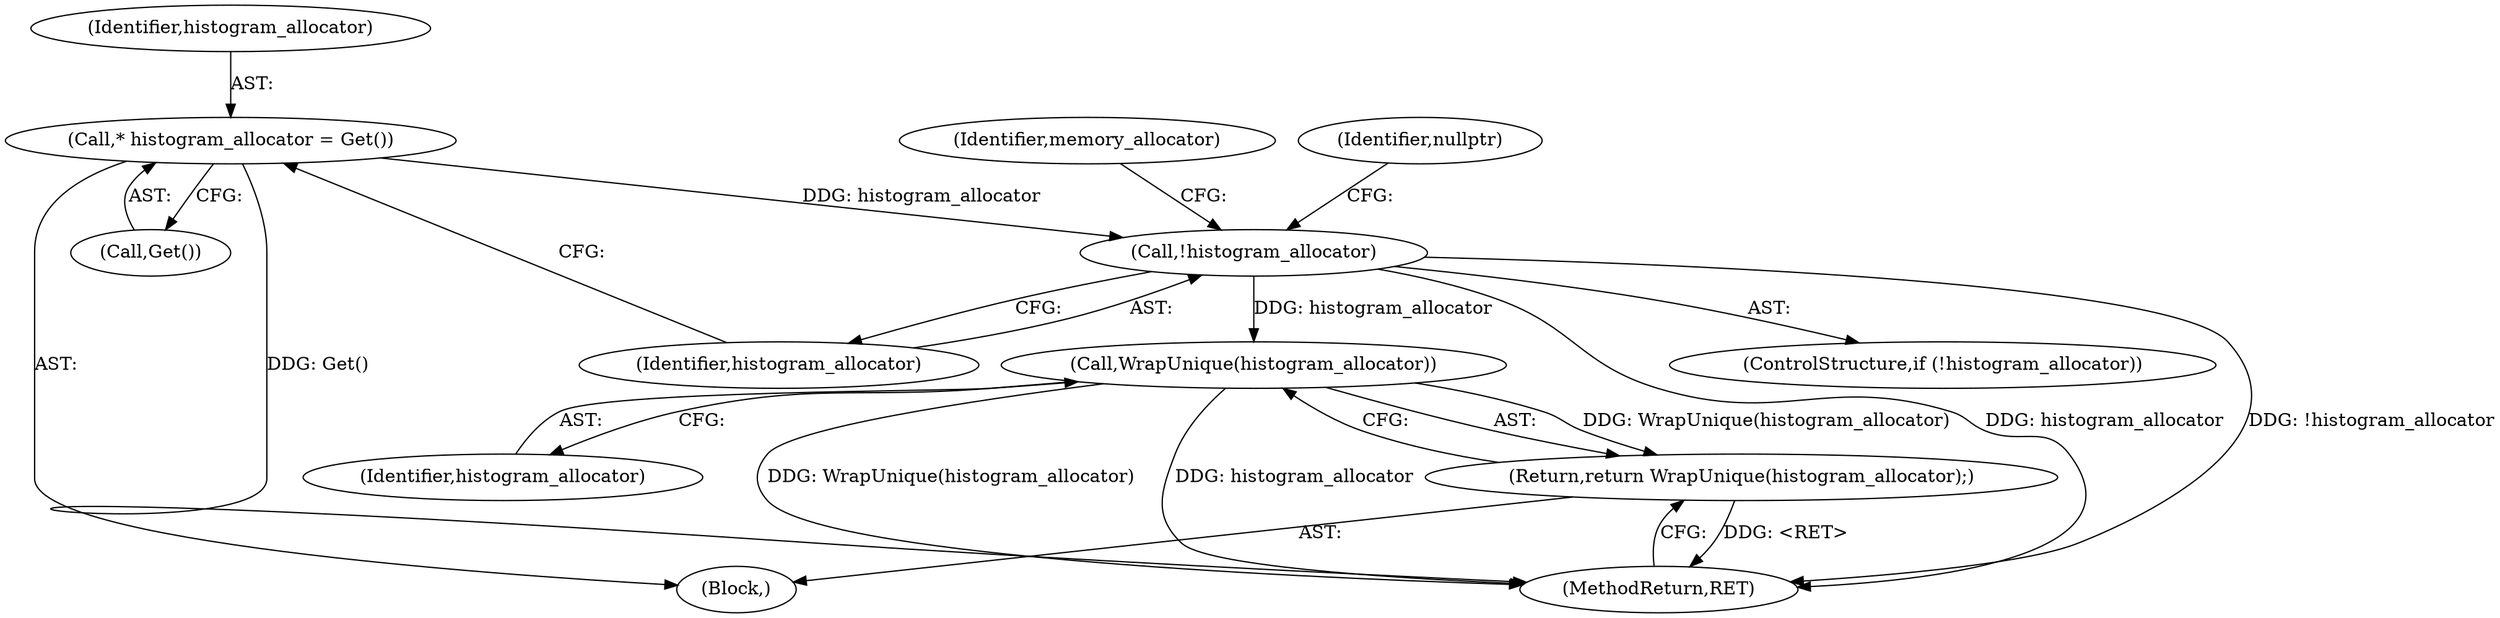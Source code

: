digraph "0_Chrome_3f38b2253b19f9f9595f79fb92bfb5077e7b1959_5@API" {
"1000103" [label="(Call,* histogram_allocator = Get())"];
"1000107" [label="(Call,!histogram_allocator)"];
"1000127" [label="(Call,WrapUnique(histogram_allocator))"];
"1000126" [label="(Return,return WrapUnique(histogram_allocator);)"];
"1000113" [label="(Identifier,memory_allocator)"];
"1000107" [label="(Call,!histogram_allocator)"];
"1000103" [label="(Call,* histogram_allocator = Get())"];
"1000128" [label="(Identifier,histogram_allocator)"];
"1000106" [label="(ControlStructure,if (!histogram_allocator))"];
"1000127" [label="(Call,WrapUnique(histogram_allocator))"];
"1000105" [label="(Call,Get())"];
"1000101" [label="(Block,)"];
"1000110" [label="(Identifier,nullptr)"];
"1000104" [label="(Identifier,histogram_allocator)"];
"1000129" [label="(MethodReturn,RET)"];
"1000108" [label="(Identifier,histogram_allocator)"];
"1000126" [label="(Return,return WrapUnique(histogram_allocator);)"];
"1000103" -> "1000101"  [label="AST: "];
"1000103" -> "1000105"  [label="CFG: "];
"1000104" -> "1000103"  [label="AST: "];
"1000105" -> "1000103"  [label="AST: "];
"1000108" -> "1000103"  [label="CFG: "];
"1000103" -> "1000129"  [label="DDG: Get()"];
"1000103" -> "1000107"  [label="DDG: histogram_allocator"];
"1000107" -> "1000106"  [label="AST: "];
"1000107" -> "1000108"  [label="CFG: "];
"1000108" -> "1000107"  [label="AST: "];
"1000110" -> "1000107"  [label="CFG: "];
"1000113" -> "1000107"  [label="CFG: "];
"1000107" -> "1000129"  [label="DDG: histogram_allocator"];
"1000107" -> "1000129"  [label="DDG: !histogram_allocator"];
"1000107" -> "1000127"  [label="DDG: histogram_allocator"];
"1000127" -> "1000126"  [label="AST: "];
"1000127" -> "1000128"  [label="CFG: "];
"1000128" -> "1000127"  [label="AST: "];
"1000126" -> "1000127"  [label="CFG: "];
"1000127" -> "1000129"  [label="DDG: WrapUnique(histogram_allocator)"];
"1000127" -> "1000129"  [label="DDG: histogram_allocator"];
"1000127" -> "1000126"  [label="DDG: WrapUnique(histogram_allocator)"];
"1000126" -> "1000101"  [label="AST: "];
"1000129" -> "1000126"  [label="CFG: "];
"1000126" -> "1000129"  [label="DDG: <RET>"];
}
